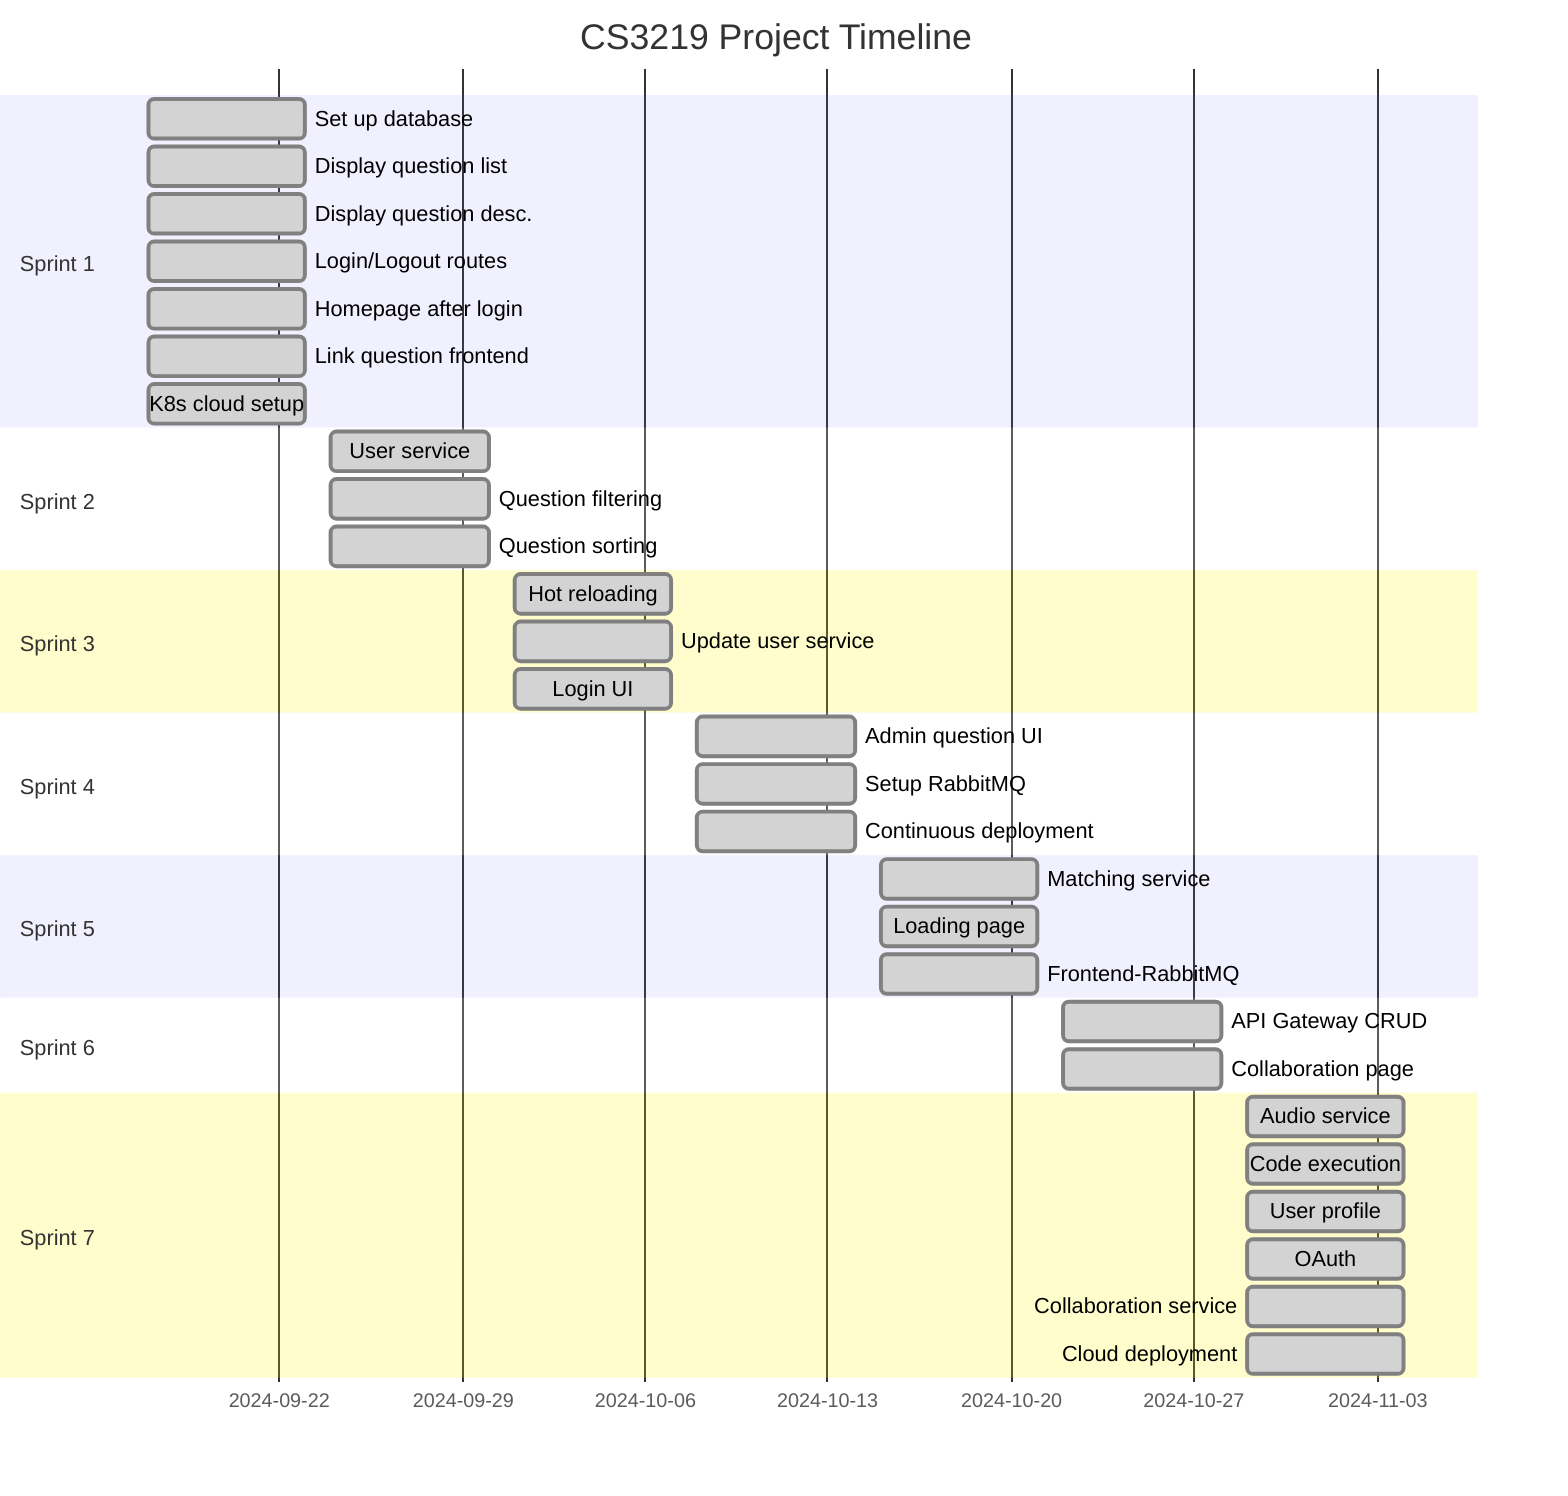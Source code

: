 gantt
    dateFormat  YYYY-MM-DD
    title CS3219 Project Timeline
    axisFormat %Y-%m-%d
    
    section Sprint 1
    Set up database                :done, s1t1, 2024-09-17, 2024-09-23
    Display question list          :done, s1t2, 2024-09-17, 2024-09-23
    Display question desc.         :done, s1t3, 2024-09-17, 2024-09-23
    Login/Logout routes            :done, s1t4, 2024-09-17, 2024-09-23
    Homepage after login           :done, s1t5, 2024-09-17, 2024-09-23
    Link question frontend         :done, s1t6, 2024-09-17, 2024-09-23
    K8s cloud setup                :done, s1t7, 2024-09-17, 2024-09-23

    section Sprint 2
    User service                :done, s1t7, 2024-09-24, 2024-09-30
    Question filtering           :done, s3t1, 2024-09-24, 2024-09-30
    Question sorting            :done, s3t2, 2024-09-24, 2024-09-30
    
    section Sprint 3
    Hot reloading              :done, s3t3, 2024-10-01, 2024-10-07
    Update user service        :done, s3t4, 2024-10-01, 2024-10-07
    Login UI                   :done, s3t5, 2024-10-01, 2024-10-07

    section Sprint 4
    Admin question UI          :done, s4t1, 2024-10-08, 2024-10-14
    Setup RabbitMQ            :done, s4t2, 2024-10-08, 2024-10-14
    Continuous deployment            :done, s4t3, 2024-10-08, 2024-10-14

    section Sprint 5
    Matching service          :done, s5t2, 2024-10-15, 2024-10-21
    Loading page             :done, s5t3, 2024-10-15, 2024-10-21
    Frontend-RabbitMQ        :done, s5t4, 2024-10-15, 2024-10-21

    section Sprint 6
    API Gateway CRUD         :done, s6t1, 2024-10-22, 2024-10-28
    Collaboration page         :done, s6t1, 2024-10-22, 2024-10-28
    
    section Sprint 7
    Audio service            :done, s7t1, 2024-10-29, 2024-11-04
    Code execution         :done, s7t2, 2024-10-29, 2024-11-04
    User profile          :done, s7t3, 2024-10-29, 2024-11-04
    OAuth                 :done, s7t4, 2024-10-29, 2024-11-04
    Collaboration service        :done, s7t5, 2024-10-29, 2024-11-04
    Cloud deployment     :done, s7t6, 2024-10-29, 2024-11-04